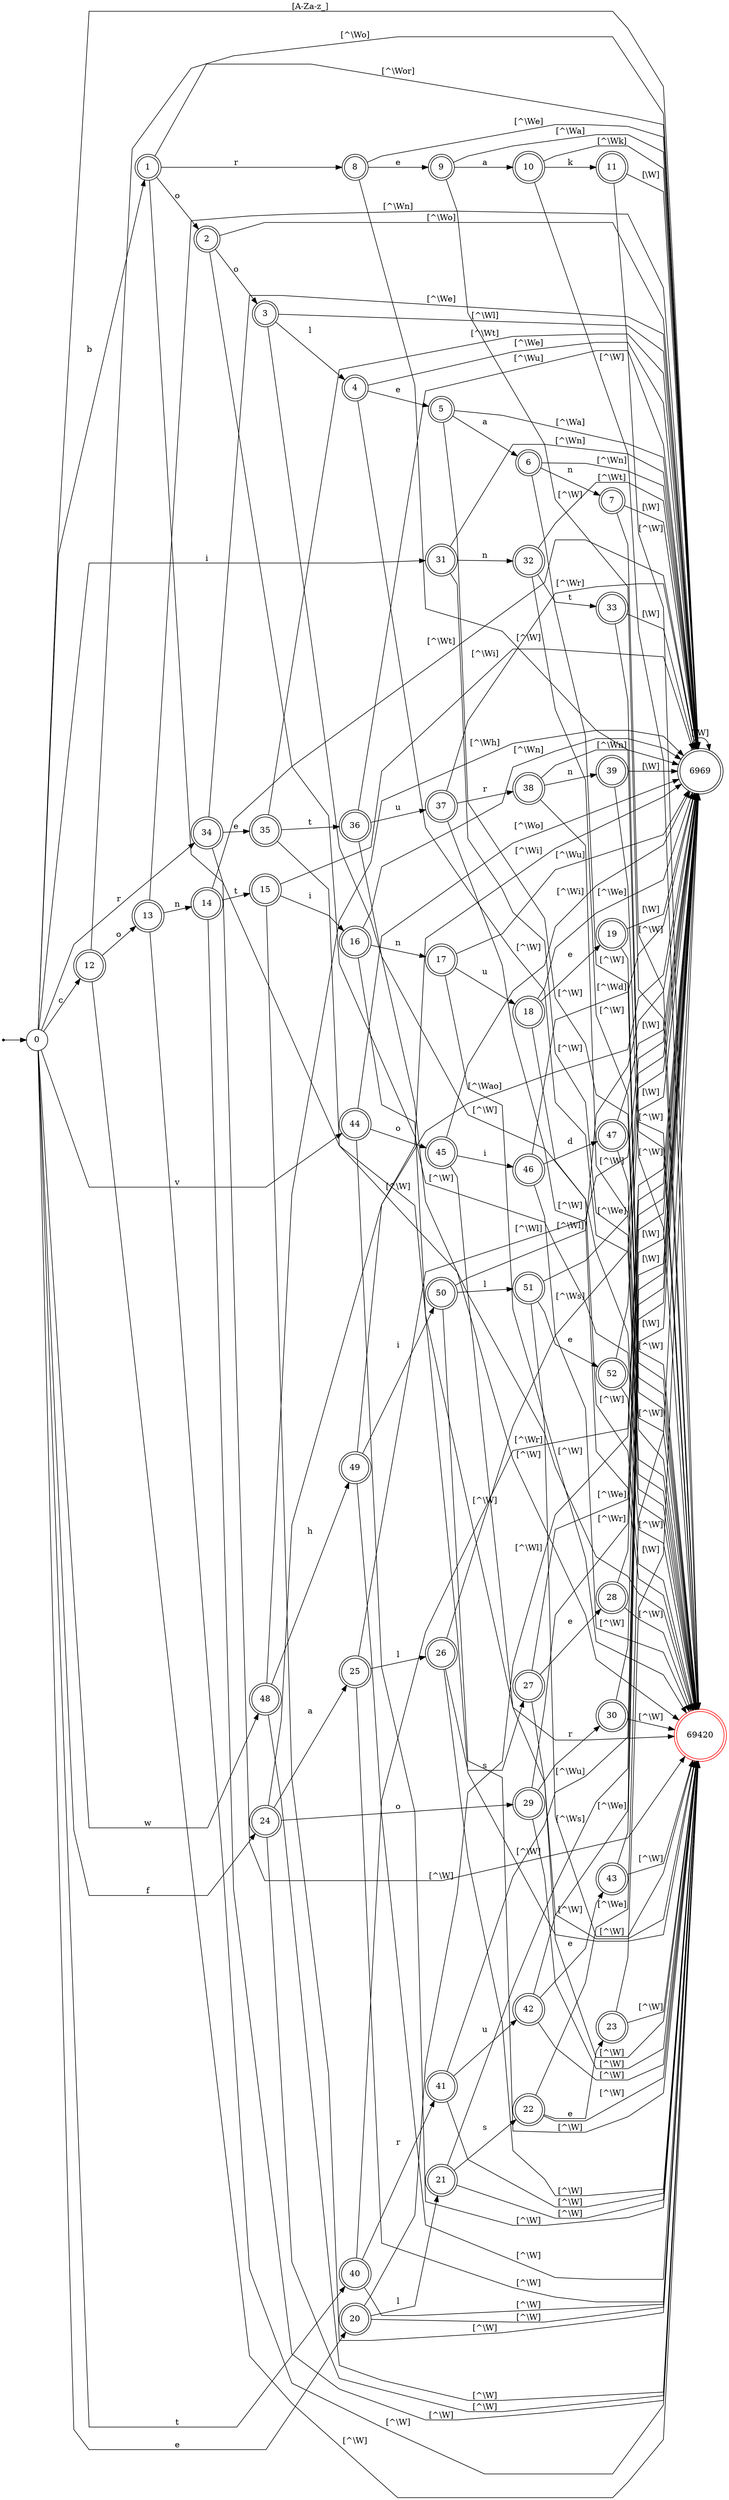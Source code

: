 // A few notes:
// [^\Wx] is the regex for any letter/digit/underscore that is not x.
// [\W] is the regex for any letter/digit/underscore.
  
digraph vc_dfa {
  /**
   * Graph layout: Left to right.
   * Line style: Straight lines.
   */
  rankdir = LR;
  splines = polyline;


  /**
   * States.
   */
  // Start state.
  node [shape = point];
  start;
  node [shape = circle];
  start_state [label = "0"];

  start -> start_state;
  node [shape = doublecircle; color = red];
  state_error [label = "69420"]; // Error.

  node [shape = doublecircle; color = black];
  state_identifier [label = "6969"]; // Identifier.
  
  // Note: Stop states are either:
  // 1. A keyword.
  // 2. A valid identifier.
  // 3. A valid number (integer/float).
  // 4. A valid operator.
  // 5. A valid separator.
  // 6. A valid string.
  // 7. A valid comment.

  // Start-to-identifier.
  start_state -> state_identifier [label = "[A-Za-z_]"];
  state_identifier -> state_identifier [label = "[\\W]"];

  // Keywords/Identifiers.
  state_b [label = "1"];
  start_state -> state_b [label = "b"];
  state_bo [label = "2"];
  state_b -> state_bo [label = "o"];
  state_boo [label = "3"];
  state_bo -> state_boo [label = "o"];
  state_bool [label = "4"];
  state_boo -> state_bool [label = "l"];
  state_boole [label = "5"];
  state_bool -> state_boole [label = "e"];
  state_boolea [label = "6"];
  state_boole -> state_boolea [label = "a"];
  state_boolean [label = "7"]; // Keyword: boolean.
  state_boolea -> state_boolean [label = "n"];

  state_br [label = "8"];
  state_b -> state_br [label = "r"];
  state_bre [label = "9"];
  state_br -> state_bre [label = "e"];
  state_brea [label = "10"];
  state_bre -> state_brea [label = "a"];
  state_break [label = "11"]; // Keyword: break.
  state_brea -> state_break [label = "k"];

  state_c [label = "12"];
  start_state -> state_c [label = "c"];
  state_co [label = "13"];
  state_c -> state_co [label = "o"];
  state_con [label = "14"];
  state_co -> state_con [label = "n"];
  state_cont [label = "15"];
  state_con -> state_cont [label = "t"];
  state_conti [label = "16"];
  state_cont -> state_conti [label = "i"];
  state_contin [label = "17"];
  state_conti -> state_contin [label = "n"];
  state_continu [label = "18"];
  state_contin -> state_continu [label = "u"];
  state_continue [label = "19"]; // Keyword: continue.
  state_continu -> state_continue [label = "e"];

  state_e [label = "20"];
  start_state -> state_e [label = "e"];
  state_el [label = "21"];
  state_e -> state_el [label = "l"];
  state_els [label = "22"];
  state_el -> state_els [label = "s"];
  state_else [label = "23"]; // Keyword: else.
  state_els -> state_else [label = "e"];

  state_f [label = "24"];
  start_state -> state_f [label = "f"];
  state_fa [label = "25"];
  state_f -> state_fa [label = "a"];
  state_fal [label = "26"];
  state_fa -> state_fal [label = "l"];
  state_fals [label = "27"];
  state_fal -> state_fals [label = "s"];
  state_false [label = "28"]; // Keyword: false.
  state_fals -> state_false [label = "e"];

  state_fo [label = "29"];
  state_f -> state_fo [label = "o"];
  state_for [label = "30"]; // Keyword: for.
  state_fo -> state_for [label = "r"];

  state_i [label = "31"];
  start_state -> state_i [label = "i"];
  state_in [label = "32"];
  state_i -> state_in [label = "n"];
  state_int [label = "33"]; // Keyword: int.
  state_in -> state_int [label = "t"];

  state_r [label = "34"];
  start_state -> state_r [label = "r"];
  state_re [label = "35"];
  state_r -> state_re [label = "e"];
  state_ret [label = "36"];
  state_re -> state_ret [label = "t"];
  state_retu [label = "37"];
  state_ret -> state_retu [label = "u"];
  state_retur [label = "38"];
  state_retu -> state_retur [label = "r"];
  state_return [label = "39"]; // Keyword: return.
  state_retur -> state_return [label = "n"];

  state_t [label = "40"];
  start_state -> state_t [label = "t"];
  state_tr [label = "41"];
  state_t -> state_tr [label = "r"];
  state_tru [label = "42"];
  state_tr -> state_tru [label = "u"];
  state_true [label = "43"]; // Keyword: true.
  state_tru -> state_true [label = "e"];

  state_v [label = "44"];
  start_state -> state_v [label = "v"];
  state_vo [label = "45"];
  state_v -> state_vo [label = "o"];
  state_voi [label = "46"];
  state_vo -> state_voi [label = "i"];
  state_void [label = "47"]; // Keyword: void.
  state_voi -> state_void [label = "d"];

  state_w [label = "48"];
  start_state -> state_w [label = "w"];
  state_wh [label = "49"];
  state_w -> state_wh [label = "h"];
  state_whi [label = "50"];
  state_wh -> state_whi [label = "i"];
  state_whil [label = "51"];
  state_whi -> state_whil [label = "l"];
  state_while [label = "52"]; // Keyword: while.
  state_whil -> state_while [label = "e"];

  // Identifiers from invalid keywords.
  state_b -> state_identifier [label = "[^\\Wor]"];
  state_bo -> state_identifier [label = "[^\\Wo]"];
  state_boo -> state_identifier [label = "[^\\Wl]"];
  state_bool -> state_identifier [label = "[^\\We]"];
  state_boole -> state_identifier [label = "[^\\Wa]"];
  state_boolea -> state_identifier [label = "[^\\Wn]"];
  state_boolean -> state_identifier [label = "[\\W]"];

  state_br -> state_identifier [label = "[^\\We]"];
  state_bre -> state_identifier [label = "[^\\Wa]"]; 
  state_brea -> state_identifier [label = "[^\\Wk]"];
  state_break -> state_identifier [label = "[\\W]"];

  state_c -> state_identifier [label = "[^\\Wo]"];
  state_co -> state_identifier [label = "[^\\Wn]"];
  state_con -> state_identifier [label = "[^\\Wt]"];
  state_cont -> state_identifier [label = "[^\\Wi]"];
  state_conti -> state_identifier [label = "[^\\Wn]"];
  state_contin -> state_identifier [label = "[^\\Wu]"];
  state_continu -> state_identifier [label = "[^\\We]"];
  state_continue -> state_identifier [label = "[\\W]"];

  state_e -> state_identifier [label = "[^\\Wl]"];
  state_el -> state_identifier [label = "[^\\Ws]"];
  state_els -> state_identifier [label = "[^\\We]"];
  state_else -> state_identifier [label = "[\\W]"];

  state_f -> state_identifier [label = "[^\\Wao]"];
  state_fa -> state_identifier [label = "[^\\Wl]"];
  state_fal -> state_identifier [label = "[^\\Ws]"];
  state_fals -> state_identifier [label = "[^\\We]"];
  state_false -> state_identifier [label = "[\\W]"];

  state_fo -> state_identifier [label = "[^\\Wr]"];
  state_for -> state_identifier [label = "[\\W]"];

  state_i -> state_identifier [label = "[^\\Wn]"];
  state_in -> state_identifier [label = "[^\\Wt]"];
  state_int -> state_identifier [label = "[\\W]"];

  state_r -> state_identifier [label = "[^\\We]"];
  state_re -> state_identifier [label = "[^\\Wt]"];
  state_ret -> state_identifier [label = "[^\\Wu]"];
  state_retu -> state_identifier [label = "[^\\Wr]"];
  state_retur -> state_identifier [label = "[^\\Wn]"];
  state_return -> state_identifier [label = "[\\W]"];

  state_t -> state_identifier [label = "[^\\Wr]"];
  state_tr -> state_identifier [label = "[^\\Wu]"];
  state_tru -> state_identifier [label = "[^\\We]"];
  state_true -> state_identifier [label = "[\\W]"];

  state_v -> state_identifier [label = "[^\\Wo]"];
  state_vo -> state_identifier [label = "[^\\Wi]"];
  state_voi -> state_identifier [label = "[^\\Wd]"];
  state_void -> state_identifier [label = "[\\W]"];

  state_w -> state_identifier [label = "[^\\Wh]"];
  state_wh -> state_identifier [label = "[^\\Wi]"];
  state_whi -> state_identifier [label = "[^\\Wl]"];
  state_whil -> state_identifier [label = "[^\\We]"];
  state_while -> state_identifier [label = "[\\W]"];

  // Errors from invalid keywords.
  state_b -> state_error [label = "[^\\W]"];
  state_bo -> state_error [label = "[^\\W]"];
  state_boo -> state_error [label = "[^\\W]"];
  state_bool -> state_error [label = "[^\\W]"];
  state_boole -> state_error [label = "[^\\W]"];
  state_boolea -> state_error [label = "[^\\W]"];
  state_boolean -> state_error [label = "[^\\W]"];

  state_br -> state_error [label = "[^\\W]"];
  state_bre -> state_error [label = "[^\\W]"];
  state_brea -> state_error [label = "[^\\W]"];
  state_break -> state_error [label = "[^\\W]"];

  state_c -> state_error [label = "[^\\W]"];
  state_co -> state_error [label = "[^\\W]"];
  state_con -> state_error [label = "[^\\W]"];
  state_cont -> state_error [label = "[^\\W]"];
  state_conti -> state_error [label = "[^\\W]"];
  state_contin -> state_error [label = "[^\\W]"];
  state_continu -> state_error [label = "[^\\W]"];
  state_continue -> state_error [label = "[^\\W]"];

  state_e -> state_error [label = "[^\\W]"];
  state_el -> state_error [label = "[^\\W]"];
  state_els -> state_error [label = "[^\\W]"];
  state_else -> state_error [label = "[^\\W]"];

  state_f -> state_error [label = "[^\\W]"];
  state_fa -> state_error [label = "[^\\W]"];
  state_fal -> state_error [label = "[^\\W]"];
  state_fals -> state_error [label = "[^\\W]"];
  state_false -> state_error [label = "[^\\W]"];

  state_fo -> state_error [label = "[^\\W]"];
  state_for -> state_error [label = "[^\\W]"];

  state_i -> state_error [label = "[^\\W]"];
  state_in -> state_error [label = "[^\\W]"];
  state_int -> state_error [label = "[^\\W]"];

  state_r -> state_error [label = "[^\\W]"];
  state_re -> state_error [label = "[^\\W]"];
  state_ret -> state_error [label = "[^\\W]"];
  state_retu -> state_error [label = "[^\\W]"];
  state_retur -> state_error [label = "[^\\W]"];
  state_return -> state_error [label = "[^\\W]"];

  state_t -> state_error [label = "[^\\W]"];
  state_tr -> state_error [label = "[^\\W]"];
  state_tru -> state_error [label = "[^\\W]"];
  state_true -> state_error [label = "[^\\W]"];

  state_v -> state_error [label = "[^\\W]"];
  state_vo -> state_error [label = "[^\\W]"];
  state_voi -> state_error [label = "[^\\W]"];
  state_void -> state_error [label = "[^\\W]"];

  state_w -> state_error [label = "[^\\W]"];
  state_wh -> state_error [label = "[^\\W]"];
  state_whi -> state_error [label = "[^\\W]"];
  state_whil -> state_error [label = "[^\\W]"];
  state_while -> state_error [label = "[^\\W]"];

  
}